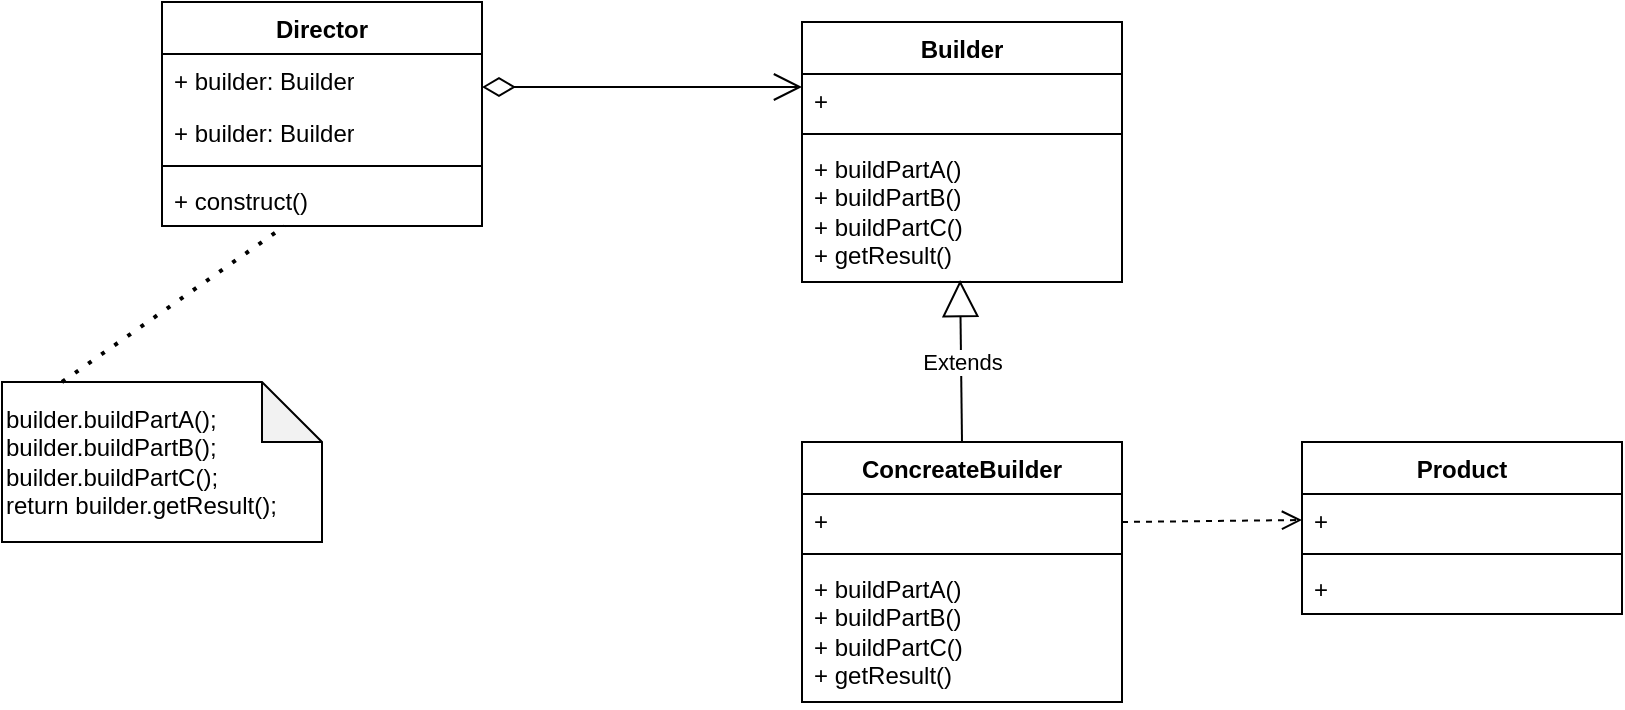 <mxfile version="24.4.4" type="github">
  <diagram id="C5RBs43oDa-KdzZeNtuy" name="Page-1">
    <mxGraphModel dx="1434" dy="772" grid="1" gridSize="10" guides="1" tooltips="1" connect="1" arrows="1" fold="1" page="1" pageScale="1" pageWidth="827" pageHeight="1169" math="0" shadow="0">
      <root>
        <mxCell id="WIyWlLk6GJQsqaUBKTNV-0" />
        <mxCell id="WIyWlLk6GJQsqaUBKTNV-1" parent="WIyWlLk6GJQsqaUBKTNV-0" />
        <mxCell id="a5YJvufAI-EQhdryp8e3-0" value="Director" style="swimlane;fontStyle=1;align=center;verticalAlign=top;childLayout=stackLayout;horizontal=1;startSize=26;horizontalStack=0;resizeParent=1;resizeParentMax=0;resizeLast=0;collapsible=1;marginBottom=0;whiteSpace=wrap;html=1;" vertex="1" parent="WIyWlLk6GJQsqaUBKTNV-1">
          <mxGeometry x="200" y="80" width="160" height="112" as="geometry" />
        </mxCell>
        <mxCell id="a5YJvufAI-EQhdryp8e3-1" value="+ builder: Builder" style="text;strokeColor=none;fillColor=none;align=left;verticalAlign=top;spacingLeft=4;spacingRight=4;overflow=hidden;rotatable=0;points=[[0,0.5],[1,0.5]];portConstraint=eastwest;whiteSpace=wrap;html=1;" vertex="1" parent="a5YJvufAI-EQhdryp8e3-0">
          <mxGeometry y="26" width="160" height="26" as="geometry" />
        </mxCell>
        <mxCell id="a5YJvufAI-EQhdryp8e3-19" value="+ builder: Builder" style="text;strokeColor=none;fillColor=none;align=left;verticalAlign=top;spacingLeft=4;spacingRight=4;overflow=hidden;rotatable=0;points=[[0,0.5],[1,0.5]];portConstraint=eastwest;whiteSpace=wrap;html=1;" vertex="1" parent="a5YJvufAI-EQhdryp8e3-0">
          <mxGeometry y="52" width="160" height="26" as="geometry" />
        </mxCell>
        <mxCell id="a5YJvufAI-EQhdryp8e3-2" value="" style="line;strokeWidth=1;fillColor=none;align=left;verticalAlign=middle;spacingTop=-1;spacingLeft=3;spacingRight=3;rotatable=0;labelPosition=right;points=[];portConstraint=eastwest;strokeColor=inherit;" vertex="1" parent="a5YJvufAI-EQhdryp8e3-0">
          <mxGeometry y="78" width="160" height="8" as="geometry" />
        </mxCell>
        <mxCell id="a5YJvufAI-EQhdryp8e3-3" value="+ construct()" style="text;strokeColor=none;fillColor=none;align=left;verticalAlign=top;spacingLeft=4;spacingRight=4;overflow=hidden;rotatable=0;points=[[0,0.5],[1,0.5]];portConstraint=eastwest;whiteSpace=wrap;html=1;" vertex="1" parent="a5YJvufAI-EQhdryp8e3-0">
          <mxGeometry y="86" width="160" height="26" as="geometry" />
        </mxCell>
        <mxCell id="a5YJvufAI-EQhdryp8e3-4" value="Builder" style="swimlane;fontStyle=1;align=center;verticalAlign=top;childLayout=stackLayout;horizontal=1;startSize=26;horizontalStack=0;resizeParent=1;resizeParentMax=0;resizeLast=0;collapsible=1;marginBottom=0;whiteSpace=wrap;html=1;" vertex="1" parent="WIyWlLk6GJQsqaUBKTNV-1">
          <mxGeometry x="520" y="90" width="160" height="130" as="geometry" />
        </mxCell>
        <mxCell id="a5YJvufAI-EQhdryp8e3-5" value="+&amp;nbsp;" style="text;strokeColor=none;fillColor=none;align=left;verticalAlign=top;spacingLeft=4;spacingRight=4;overflow=hidden;rotatable=0;points=[[0,0.5],[1,0.5]];portConstraint=eastwest;whiteSpace=wrap;html=1;" vertex="1" parent="a5YJvufAI-EQhdryp8e3-4">
          <mxGeometry y="26" width="160" height="26" as="geometry" />
        </mxCell>
        <mxCell id="a5YJvufAI-EQhdryp8e3-6" value="" style="line;strokeWidth=1;fillColor=none;align=left;verticalAlign=middle;spacingTop=-1;spacingLeft=3;spacingRight=3;rotatable=0;labelPosition=right;points=[];portConstraint=eastwest;strokeColor=inherit;" vertex="1" parent="a5YJvufAI-EQhdryp8e3-4">
          <mxGeometry y="52" width="160" height="8" as="geometry" />
        </mxCell>
        <mxCell id="a5YJvufAI-EQhdryp8e3-7" value="+ buildPartA()&lt;div&gt;+ buildPartB()&lt;/div&gt;&lt;div&gt;+ buildPartC()&lt;/div&gt;&lt;div&gt;+ getResult()&lt;/div&gt;" style="text;strokeColor=none;fillColor=none;align=left;verticalAlign=top;spacingLeft=4;spacingRight=4;overflow=hidden;rotatable=0;points=[[0,0.5],[1,0.5]];portConstraint=eastwest;whiteSpace=wrap;html=1;" vertex="1" parent="a5YJvufAI-EQhdryp8e3-4">
          <mxGeometry y="60" width="160" height="70" as="geometry" />
        </mxCell>
        <mxCell id="a5YJvufAI-EQhdryp8e3-10" value="builder.buildPartA();&lt;div&gt;builder.buildPartB();&lt;div&gt;builder.buildPartC();&lt;div&gt;return builder.getResult();&lt;/div&gt;&lt;/div&gt;&lt;/div&gt;" style="shape=note;whiteSpace=wrap;html=1;backgroundOutline=1;darkOpacity=0.05;align=left;" vertex="1" parent="WIyWlLk6GJQsqaUBKTNV-1">
          <mxGeometry x="120" y="270" width="160" height="80" as="geometry" />
        </mxCell>
        <mxCell id="a5YJvufAI-EQhdryp8e3-11" value="ConcreateBuilder" style="swimlane;fontStyle=1;align=center;verticalAlign=top;childLayout=stackLayout;horizontal=1;startSize=26;horizontalStack=0;resizeParent=1;resizeParentMax=0;resizeLast=0;collapsible=1;marginBottom=0;whiteSpace=wrap;html=1;" vertex="1" parent="WIyWlLk6GJQsqaUBKTNV-1">
          <mxGeometry x="520" y="300" width="160" height="130" as="geometry" />
        </mxCell>
        <mxCell id="a5YJvufAI-EQhdryp8e3-17" value="Extends" style="endArrow=block;endSize=16;endFill=0;html=1;rounded=0;entryX=0.494;entryY=0.986;entryDx=0;entryDy=0;entryPerimeter=0;" edge="1" parent="a5YJvufAI-EQhdryp8e3-11" target="a5YJvufAI-EQhdryp8e3-7">
          <mxGeometry width="160" relative="1" as="geometry">
            <mxPoint x="80" as="sourcePoint" />
            <mxPoint x="240" as="targetPoint" />
          </mxGeometry>
        </mxCell>
        <mxCell id="a5YJvufAI-EQhdryp8e3-12" value="+&amp;nbsp;" style="text;strokeColor=none;fillColor=none;align=left;verticalAlign=top;spacingLeft=4;spacingRight=4;overflow=hidden;rotatable=0;points=[[0,0.5],[1,0.5]];portConstraint=eastwest;whiteSpace=wrap;html=1;" vertex="1" parent="a5YJvufAI-EQhdryp8e3-11">
          <mxGeometry y="26" width="160" height="26" as="geometry" />
        </mxCell>
        <mxCell id="a5YJvufAI-EQhdryp8e3-24" value="" style="html=1;verticalAlign=bottom;endArrow=open;dashed=1;endSize=8;curved=0;rounded=0;entryX=0;entryY=0.5;entryDx=0;entryDy=0;" edge="1" parent="a5YJvufAI-EQhdryp8e3-11" target="a5YJvufAI-EQhdryp8e3-21">
          <mxGeometry relative="1" as="geometry">
            <mxPoint x="160" y="40" as="sourcePoint" />
            <mxPoint x="80" y="40" as="targetPoint" />
          </mxGeometry>
        </mxCell>
        <mxCell id="a5YJvufAI-EQhdryp8e3-13" value="" style="line;strokeWidth=1;fillColor=none;align=left;verticalAlign=middle;spacingTop=-1;spacingLeft=3;spacingRight=3;rotatable=0;labelPosition=right;points=[];portConstraint=eastwest;strokeColor=inherit;" vertex="1" parent="a5YJvufAI-EQhdryp8e3-11">
          <mxGeometry y="52" width="160" height="8" as="geometry" />
        </mxCell>
        <mxCell id="a5YJvufAI-EQhdryp8e3-14" value="+ buildPartA()&lt;div&gt;+ buildPartB()&lt;/div&gt;&lt;div&gt;+ buildPartC()&lt;/div&gt;&lt;div&gt;+ getResult()&lt;/div&gt;" style="text;strokeColor=none;fillColor=none;align=left;verticalAlign=top;spacingLeft=4;spacingRight=4;overflow=hidden;rotatable=0;points=[[0,0.5],[1,0.5]];portConstraint=eastwest;whiteSpace=wrap;html=1;" vertex="1" parent="a5YJvufAI-EQhdryp8e3-11">
          <mxGeometry y="60" width="160" height="70" as="geometry" />
        </mxCell>
        <mxCell id="a5YJvufAI-EQhdryp8e3-15" value="" style="endArrow=open;html=1;endSize=12;startArrow=diamondThin;startSize=14;startFill=0;edgeStyle=orthogonalEdgeStyle;align=left;verticalAlign=bottom;rounded=0;" edge="1" parent="WIyWlLk6GJQsqaUBKTNV-1">
          <mxGeometry x="-1" y="3" relative="1" as="geometry">
            <mxPoint x="360" y="122.5" as="sourcePoint" />
            <mxPoint x="520" y="122.5" as="targetPoint" />
          </mxGeometry>
        </mxCell>
        <mxCell id="a5YJvufAI-EQhdryp8e3-18" value="" style="endArrow=none;dashed=1;html=1;dashPattern=1 3;strokeWidth=2;rounded=0;" edge="1" parent="WIyWlLk6GJQsqaUBKTNV-1" target="a5YJvufAI-EQhdryp8e3-3">
          <mxGeometry width="50" height="50" relative="1" as="geometry">
            <mxPoint x="150" y="270" as="sourcePoint" />
            <mxPoint x="200" y="220" as="targetPoint" />
          </mxGeometry>
        </mxCell>
        <mxCell id="a5YJvufAI-EQhdryp8e3-20" value="Product" style="swimlane;fontStyle=1;align=center;verticalAlign=top;childLayout=stackLayout;horizontal=1;startSize=26;horizontalStack=0;resizeParent=1;resizeParentMax=0;resizeLast=0;collapsible=1;marginBottom=0;whiteSpace=wrap;html=1;" vertex="1" parent="WIyWlLk6GJQsqaUBKTNV-1">
          <mxGeometry x="770" y="300" width="160" height="86" as="geometry" />
        </mxCell>
        <mxCell id="a5YJvufAI-EQhdryp8e3-21" value="+&amp;nbsp;" style="text;strokeColor=none;fillColor=none;align=left;verticalAlign=top;spacingLeft=4;spacingRight=4;overflow=hidden;rotatable=0;points=[[0,0.5],[1,0.5]];portConstraint=eastwest;whiteSpace=wrap;html=1;" vertex="1" parent="a5YJvufAI-EQhdryp8e3-20">
          <mxGeometry y="26" width="160" height="26" as="geometry" />
        </mxCell>
        <mxCell id="a5YJvufAI-EQhdryp8e3-22" value="" style="line;strokeWidth=1;fillColor=none;align=left;verticalAlign=middle;spacingTop=-1;spacingLeft=3;spacingRight=3;rotatable=0;labelPosition=right;points=[];portConstraint=eastwest;strokeColor=inherit;" vertex="1" parent="a5YJvufAI-EQhdryp8e3-20">
          <mxGeometry y="52" width="160" height="8" as="geometry" />
        </mxCell>
        <mxCell id="a5YJvufAI-EQhdryp8e3-23" value="+&amp;nbsp;" style="text;strokeColor=none;fillColor=none;align=left;verticalAlign=top;spacingLeft=4;spacingRight=4;overflow=hidden;rotatable=0;points=[[0,0.5],[1,0.5]];portConstraint=eastwest;whiteSpace=wrap;html=1;" vertex="1" parent="a5YJvufAI-EQhdryp8e3-20">
          <mxGeometry y="60" width="160" height="26" as="geometry" />
        </mxCell>
      </root>
    </mxGraphModel>
  </diagram>
</mxfile>
